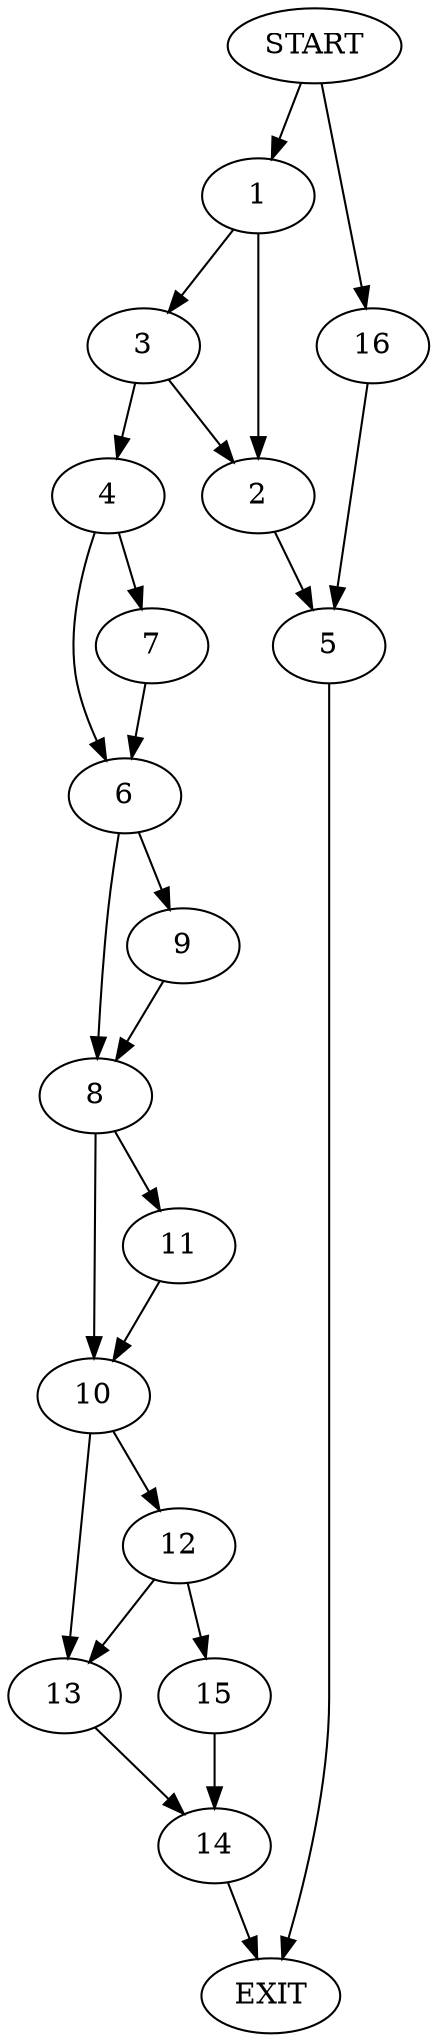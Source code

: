 digraph {
0 [label="START"]
17 [label="EXIT"]
0 -> 1
1 -> 2
1 -> 3
3 -> 2
3 -> 4
2 -> 5
4 -> 6
4 -> 7
6 -> 8
6 -> 9
7 -> 6
8 -> 10
8 -> 11
9 -> 8
10 -> 12
10 -> 13
11 -> 10
13 -> 14
12 -> 15
12 -> 13
15 -> 14
14 -> 17
5 -> 17
0 -> 16
16 -> 5
}
